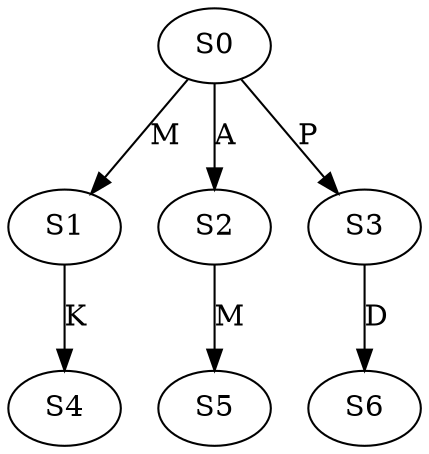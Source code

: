 strict digraph  {
	S0 -> S1 [ label = M ];
	S0 -> S2 [ label = A ];
	S0 -> S3 [ label = P ];
	S1 -> S4 [ label = K ];
	S2 -> S5 [ label = M ];
	S3 -> S6 [ label = D ];
}
